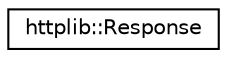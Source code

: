 digraph "Graphical Class Hierarchy"
{
 // LATEX_PDF_SIZE
  edge [fontname="Helvetica",fontsize="10",labelfontname="Helvetica",labelfontsize="10"];
  node [fontname="Helvetica",fontsize="10",shape=record];
  rankdir="LR";
  Node0 [label="httplib::Response",height=0.2,width=0.4,color="black", fillcolor="white", style="filled",URL="$structhttplib_1_1Response.html",tooltip=" "];
}
